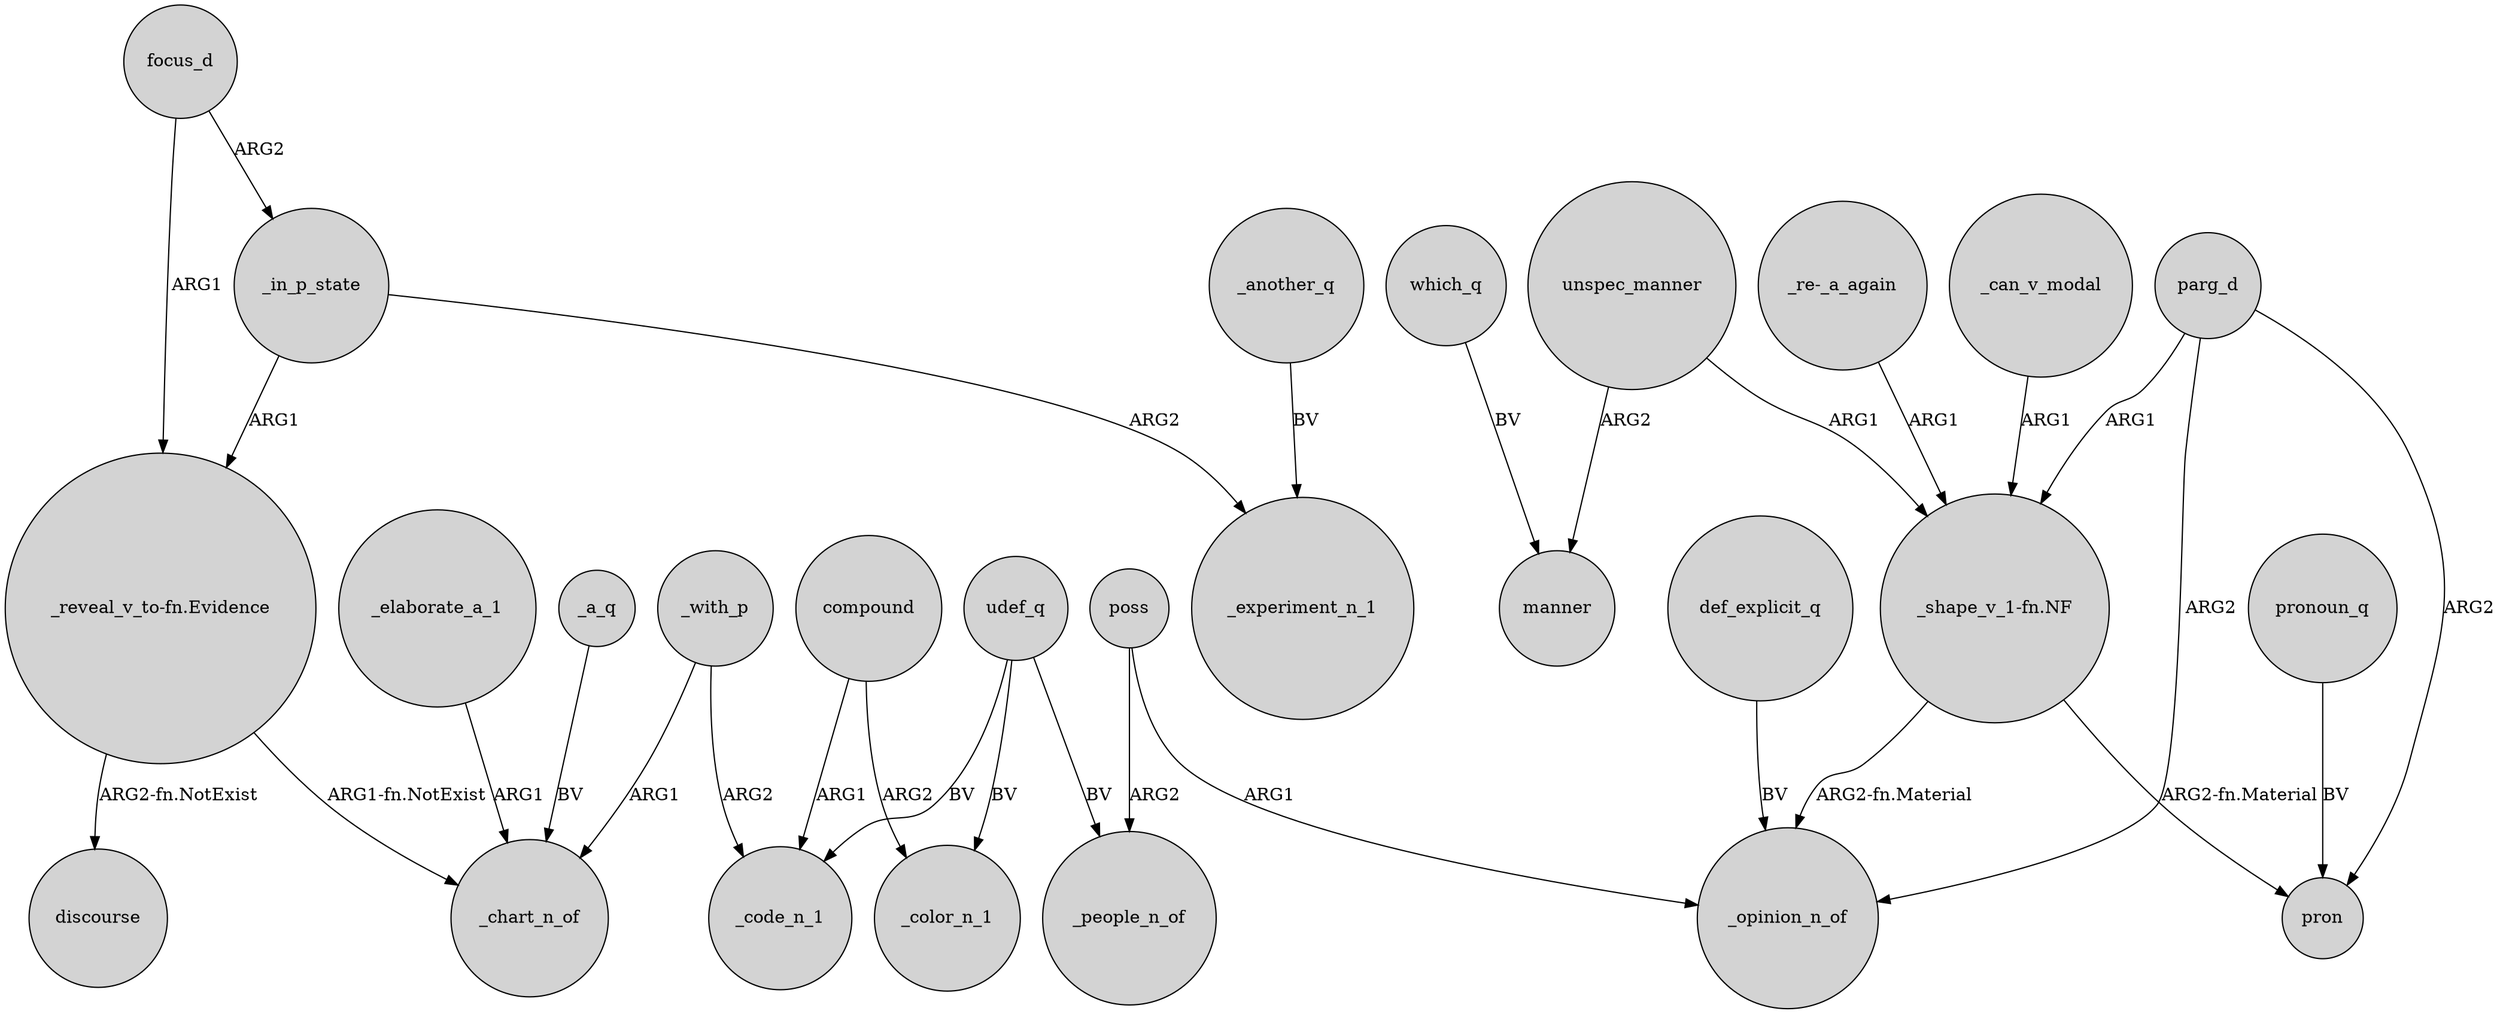 digraph {
	node [shape=circle style=filled]
	"_reveal_v_to-fn.Evidence" -> _chart_n_of [label="ARG1-fn.NotExist"]
	unspec_manner -> "_shape_v_1-fn.NF" [label=ARG1]
	_in_p_state -> _experiment_n_1 [label=ARG2]
	poss -> _people_n_of [label=ARG2]
	_in_p_state -> "_reveal_v_to-fn.Evidence" [label=ARG1]
	_a_q -> _chart_n_of [label=BV]
	def_explicit_q -> _opinion_n_of [label=BV]
	_with_p -> _code_n_1 [label=ARG2]
	compound -> _code_n_1 [label=ARG1]
	poss -> _opinion_n_of [label=ARG1]
	focus_d -> _in_p_state [label=ARG2]
	udef_q -> _color_n_1 [label=BV]
	"_re-_a_again" -> "_shape_v_1-fn.NF" [label=ARG1]
	which_q -> manner [label=BV]
	"_reveal_v_to-fn.Evidence" -> discourse [label="ARG2-fn.NotExist"]
	"_shape_v_1-fn.NF" -> pron [label="ARG2-fn.Material"]
	parg_d -> pron [label=ARG2]
	udef_q -> _people_n_of [label=BV]
	pronoun_q -> pron [label=BV]
	parg_d -> "_shape_v_1-fn.NF" [label=ARG1]
	compound -> _color_n_1 [label=ARG2]
	_another_q -> _experiment_n_1 [label=BV]
	_elaborate_a_1 -> _chart_n_of [label=ARG1]
	focus_d -> "_reveal_v_to-fn.Evidence" [label=ARG1]
	parg_d -> _opinion_n_of [label=ARG2]
	_can_v_modal -> "_shape_v_1-fn.NF" [label=ARG1]
	_with_p -> _chart_n_of [label=ARG1]
	unspec_manner -> manner [label=ARG2]
	"_shape_v_1-fn.NF" -> _opinion_n_of [label="ARG2-fn.Material"]
	udef_q -> _code_n_1 [label=BV]
}
